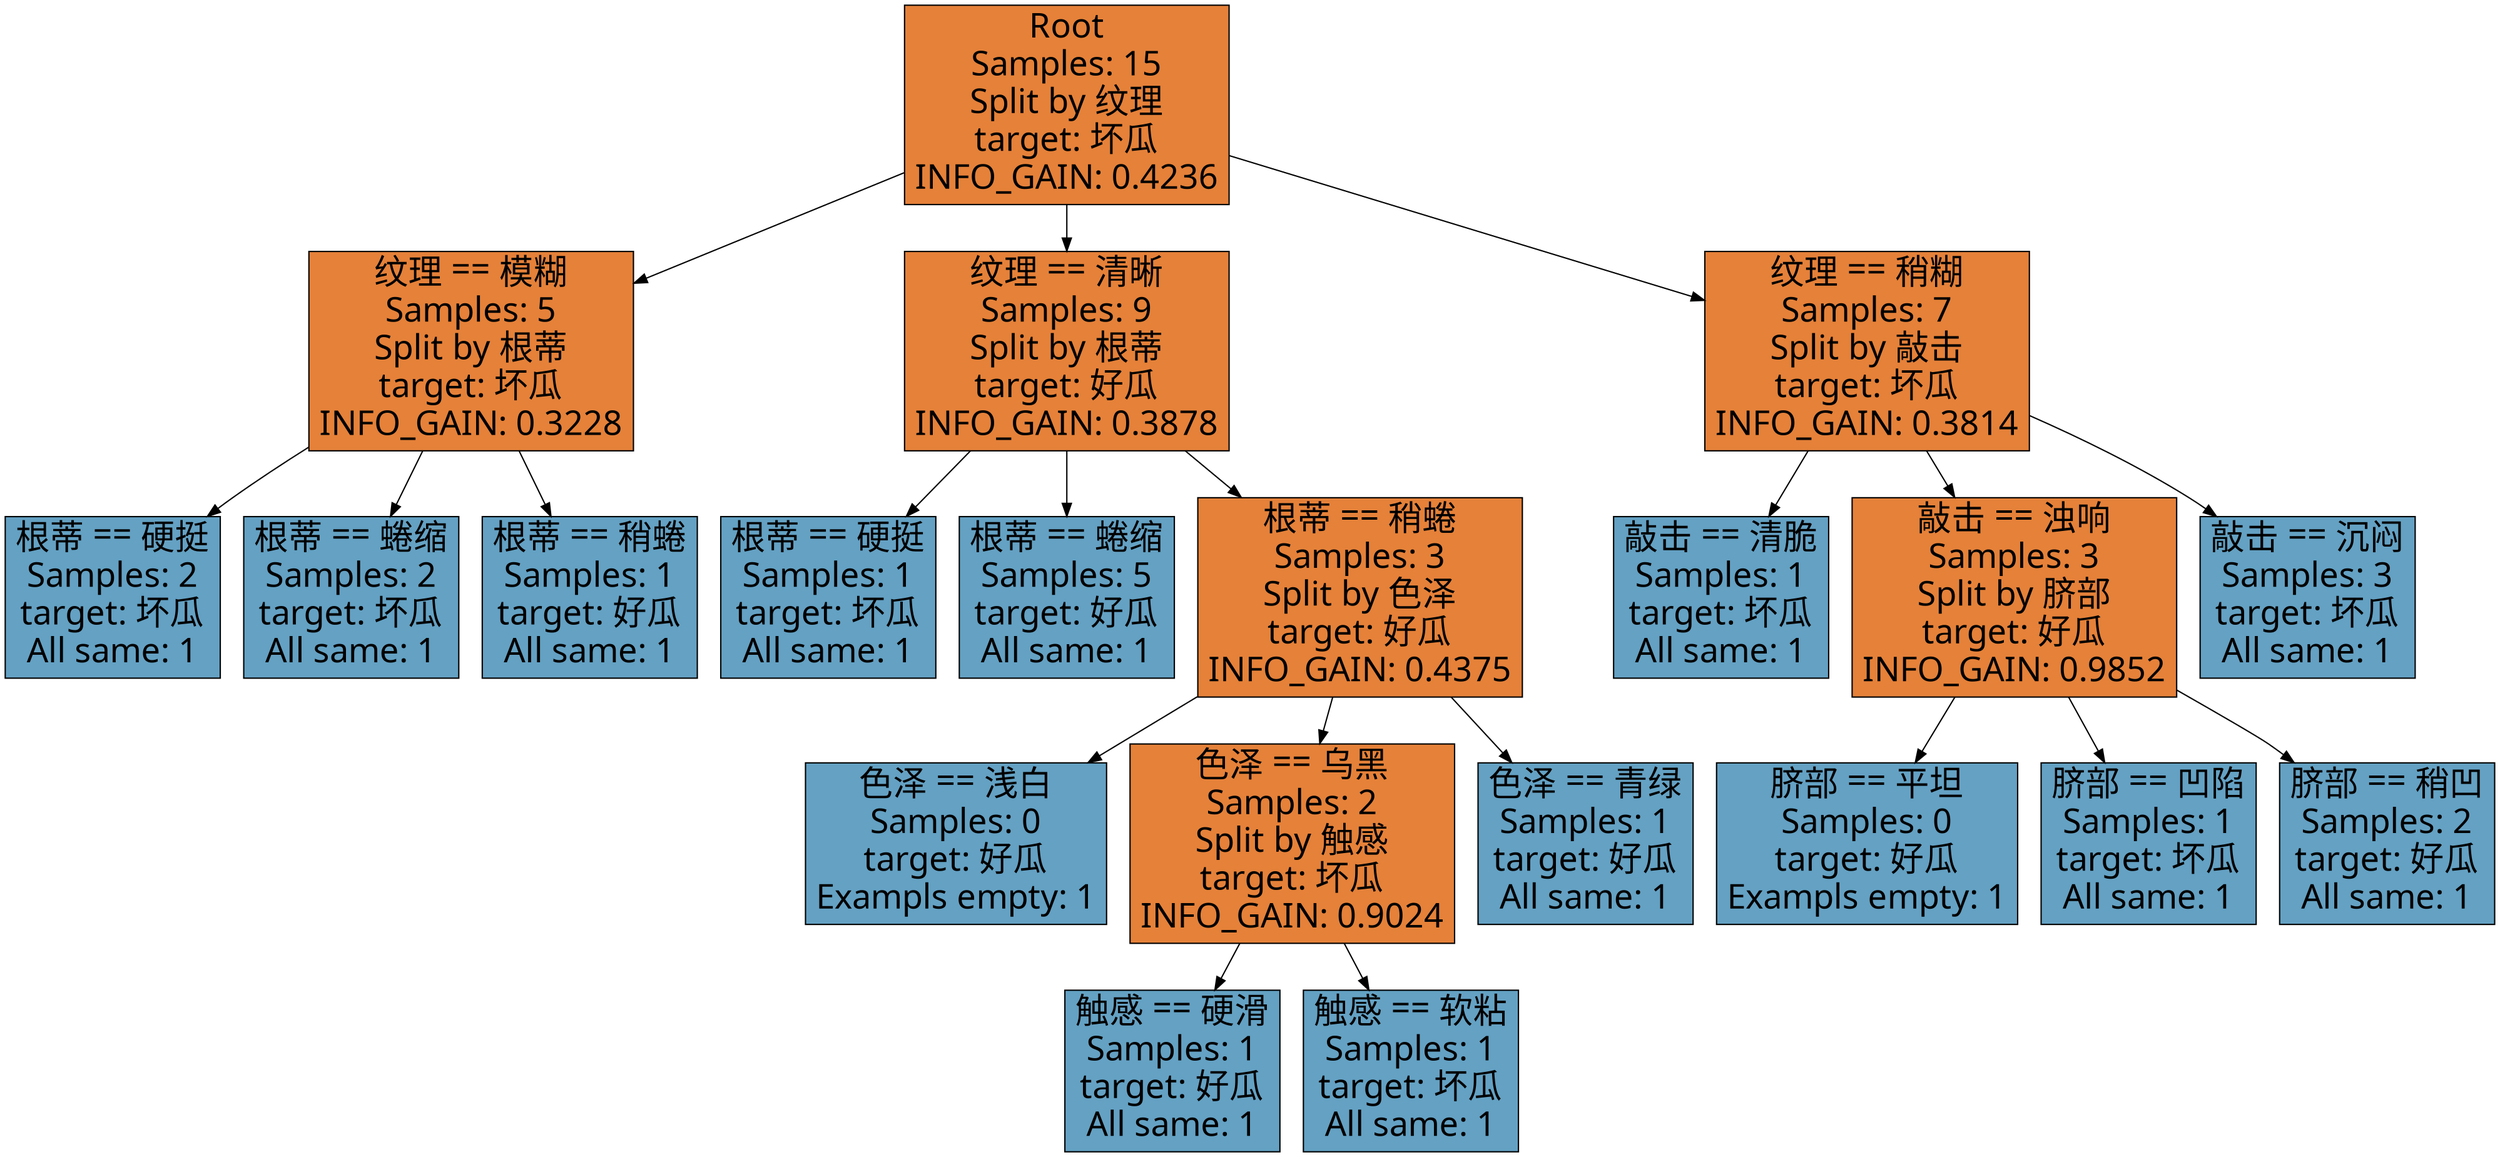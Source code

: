 digraph Tree {
node [shape=box, style="filled", color="black", fontname="Microsoft YaHei", fontsize=26];
edge [fontname="Microsoft YaHei", fontsize=26];
0 [label="Root\nSamples: 15\nSplit by 纹理\ntarget: 坏瓜\nINFO_GAIN: 0.4236", fillcolor="#e58139"];
0 -> 1;
1 [label="纹理 == 模糊\nSamples: 5\nSplit by 根蒂\ntarget: 坏瓜\nINFO_GAIN: 0.3228", fillcolor="#e58139"];
1 -> 2;
2 [label="根蒂 == 硬挺\nSamples: 2\ntarget: 坏瓜\nAll same: 1", fillcolor="#64a1c3"];
1 -> 3;
3 [label="根蒂 == 蜷缩\nSamples: 2\ntarget: 坏瓜\nAll same: 1", fillcolor="#64a1c3"];
1 -> 4;
4 [label="根蒂 == 稍蜷\nSamples: 1\ntarget: 好瓜\nAll same: 1", fillcolor="#64a1c3"];
0 -> 5;
5 [label="纹理 == 清晰\nSamples: 9\nSplit by 根蒂\ntarget: 好瓜\nINFO_GAIN: 0.3878", fillcolor="#e58139"];
5 -> 6;
6 [label="根蒂 == 硬挺\nSamples: 1\ntarget: 坏瓜\nAll same: 1", fillcolor="#64a1c3"];
5 -> 7;
7 [label="根蒂 == 蜷缩\nSamples: 5\ntarget: 好瓜\nAll same: 1", fillcolor="#64a1c3"];
5 -> 8;
8 [label="根蒂 == 稍蜷\nSamples: 3\nSplit by 色泽\ntarget: 好瓜\nINFO_GAIN: 0.4375", fillcolor="#e58139"];
8 -> 9;
9 [label="色泽 == 浅白\nSamples: 0\ntarget: 好瓜\nExampls empty: 1", fillcolor="#64a1c3"];
8 -> 10;
10 [label="色泽 == 乌黑\nSamples: 2\nSplit by 触感\ntarget: 坏瓜\nINFO_GAIN: 0.9024", fillcolor="#e58139"];
10 -> 11;
11 [label="触感 == 硬滑\nSamples: 1\ntarget: 好瓜\nAll same: 1", fillcolor="#64a1c3"];
10 -> 12;
12 [label="触感 == 软粘\nSamples: 1\ntarget: 坏瓜\nAll same: 1", fillcolor="#64a1c3"];
8 -> 13;
13 [label="色泽 == 青绿\nSamples: 1\ntarget: 好瓜\nAll same: 1", fillcolor="#64a1c3"];
0 -> 14;
14 [label="纹理 == 稍糊\nSamples: 7\nSplit by 敲击\ntarget: 坏瓜\nINFO_GAIN: 0.3814", fillcolor="#e58139"];
14 -> 15;
15 [label="敲击 == 清脆\nSamples: 1\ntarget: 坏瓜\nAll same: 1", fillcolor="#64a1c3"];
14 -> 16;
16 [label="敲击 == 浊响\nSamples: 3\nSplit by 脐部\ntarget: 好瓜\nINFO_GAIN: 0.9852", fillcolor="#e58139"];
16 -> 17;
17 [label="脐部 == 平坦\nSamples: 0\ntarget: 好瓜\nExampls empty: 1", fillcolor="#64a1c3"];
16 -> 18;
18 [label="脐部 == 凹陷\nSamples: 1\ntarget: 坏瓜\nAll same: 1", fillcolor="#64a1c3"];
16 -> 19;
19 [label="脐部 == 稍凹\nSamples: 2\ntarget: 好瓜\nAll same: 1", fillcolor="#64a1c3"];
14 -> 20;
20 [label="敲击 == 沉闷\nSamples: 3\ntarget: 坏瓜\nAll same: 1", fillcolor="#64a1c3"];
}